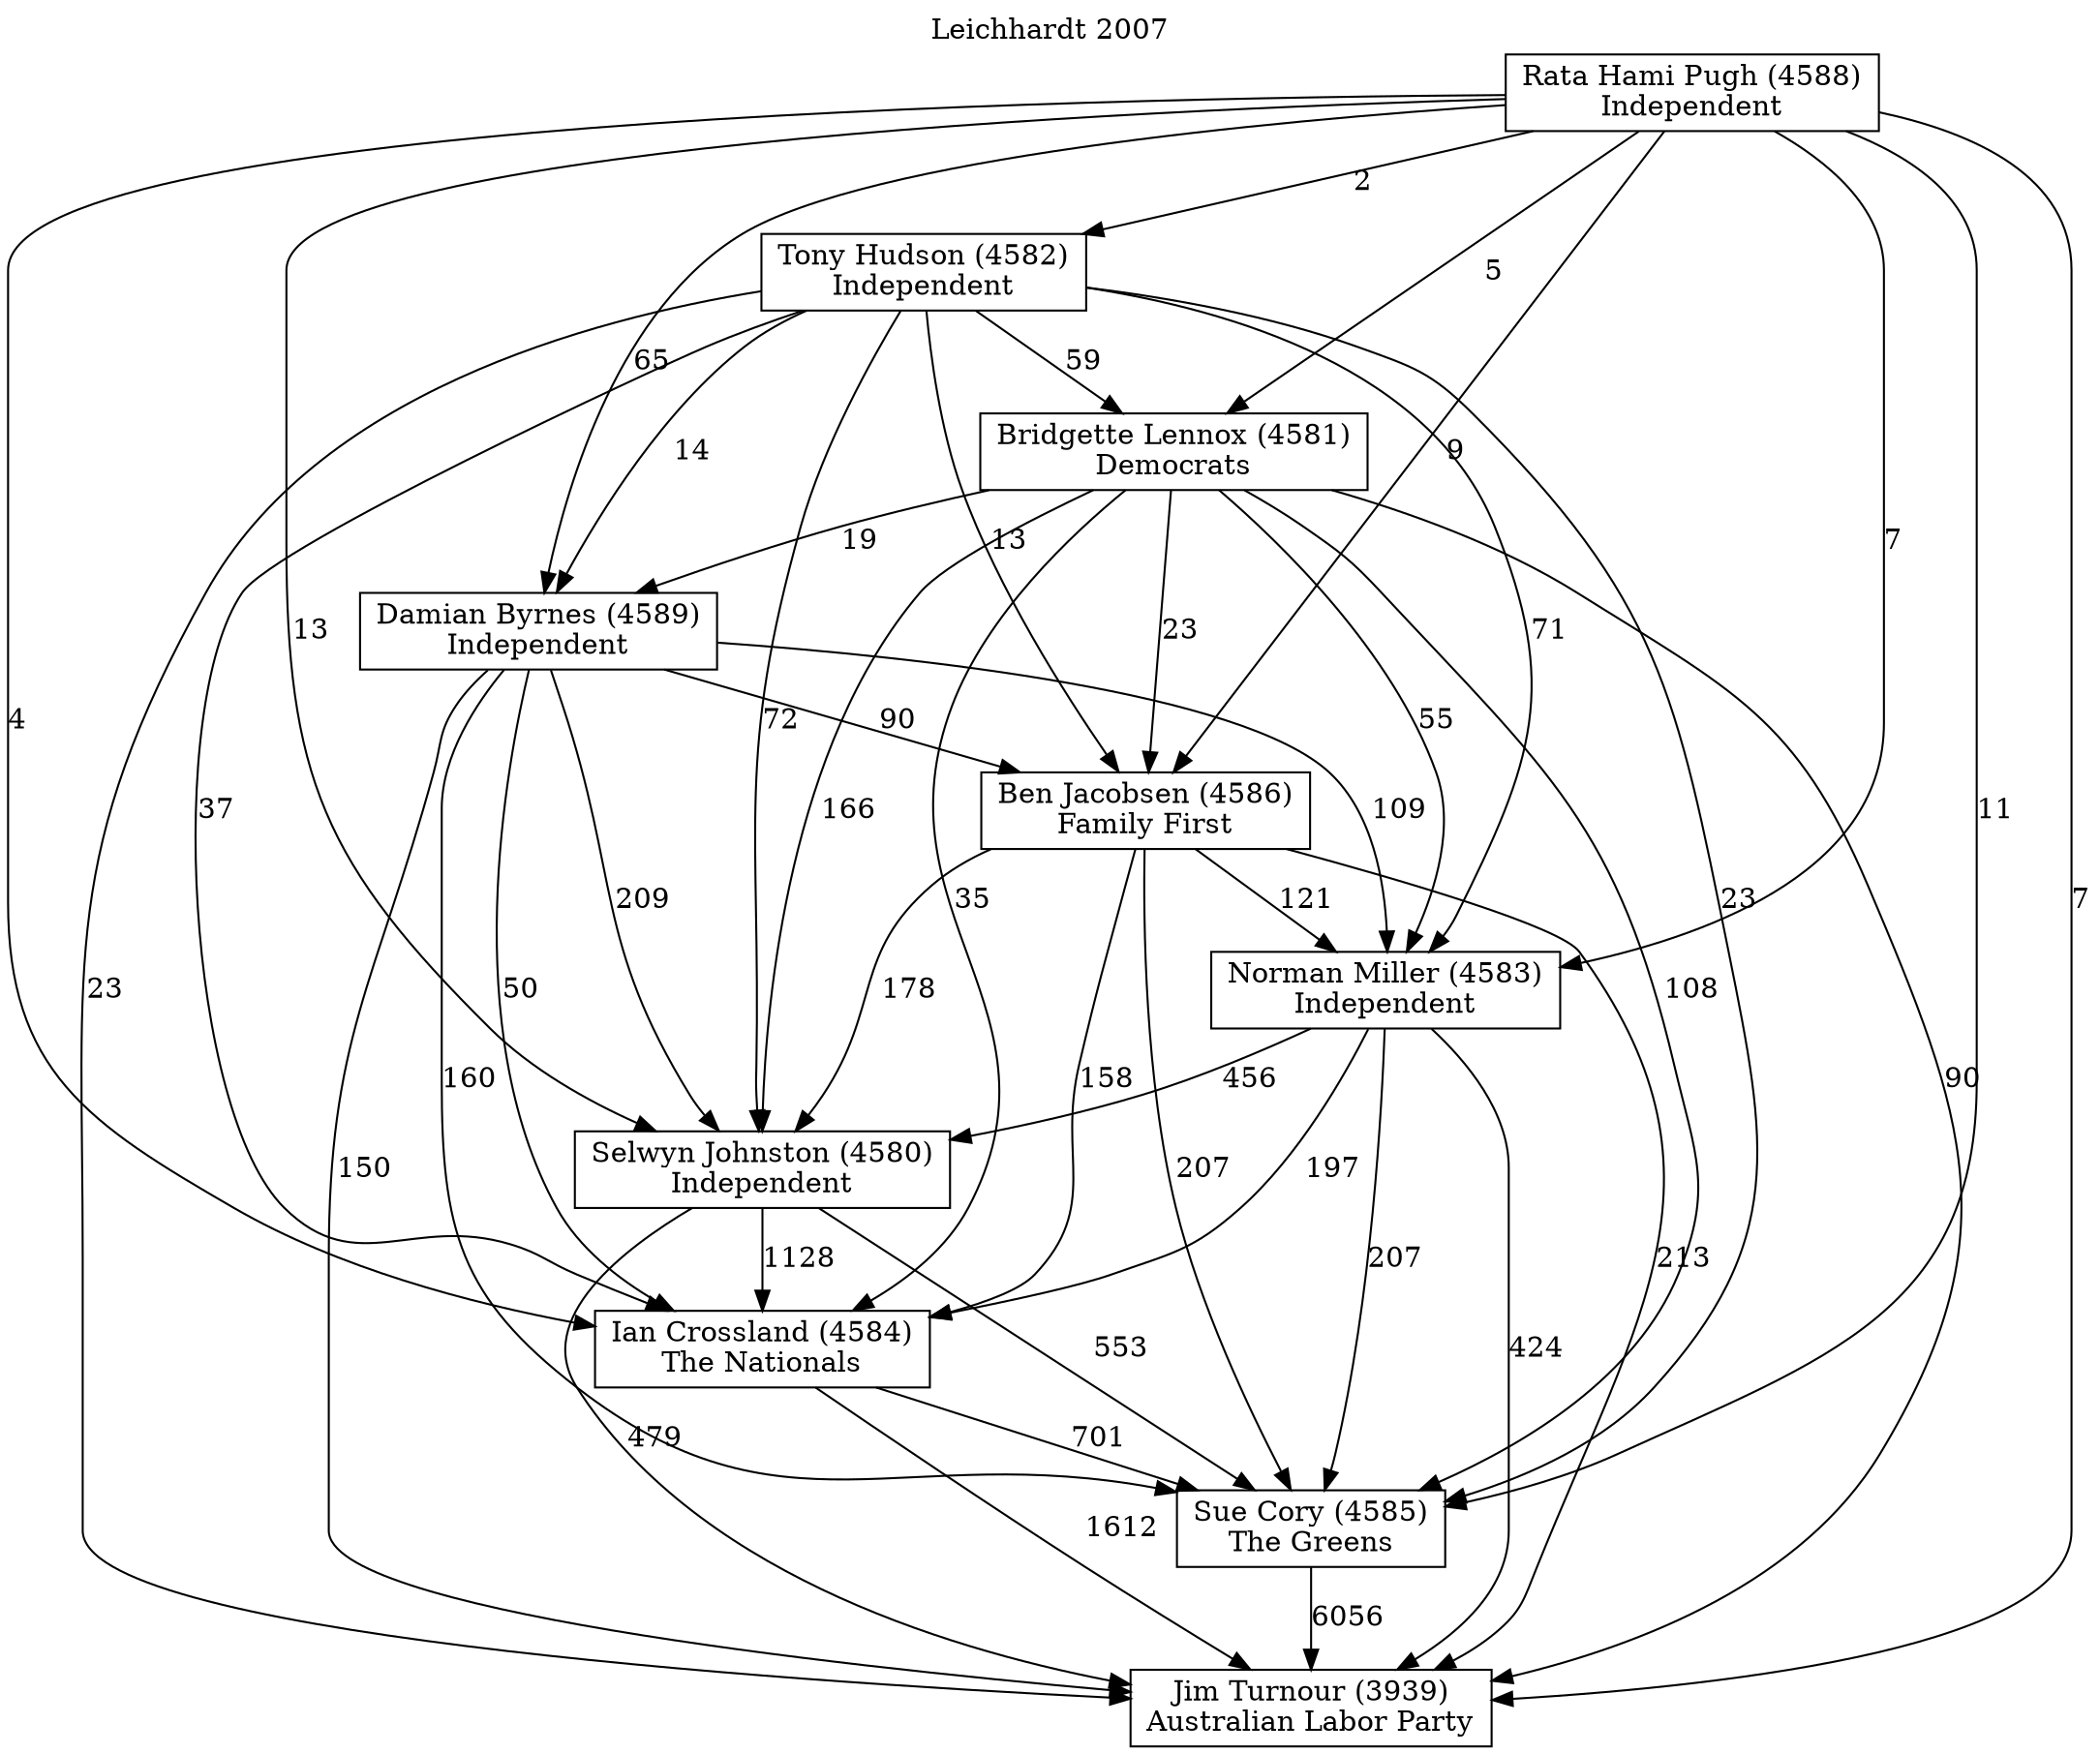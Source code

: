 // House preference flow
digraph "Jim Turnour (3939)_Leichhardt_2007" {
	graph [label="Leichhardt 2007" labelloc=t mclimit=10]
	node [shape=box]
	"Jim Turnour (3939)" [label="Jim Turnour (3939)
Australian Labor Party"]
	"Sue Cory (4585)" [label="Sue Cory (4585)
The Greens"]
	"Ian Crossland (4584)" [label="Ian Crossland (4584)
The Nationals"]
	"Selwyn Johnston (4580)" [label="Selwyn Johnston (4580)
Independent"]
	"Norman Miller (4583)" [label="Norman Miller (4583)
Independent"]
	"Ben Jacobsen (4586)" [label="Ben Jacobsen (4586)
Family First"]
	"Damian Byrnes (4589)" [label="Damian Byrnes (4589)
Independent"]
	"Bridgette Lennox (4581)" [label="Bridgette Lennox (4581)
Democrats"]
	"Tony Hudson (4582)" [label="Tony Hudson (4582)
Independent"]
	"Rata Hami Pugh (4588)" [label="Rata Hami Pugh (4588)
Independent"]
	"Sue Cory (4585)" -> "Jim Turnour (3939)" [label=6056]
	"Ian Crossland (4584)" -> "Sue Cory (4585)" [label=701]
	"Selwyn Johnston (4580)" -> "Ian Crossland (4584)" [label=1128]
	"Norman Miller (4583)" -> "Selwyn Johnston (4580)" [label=456]
	"Ben Jacobsen (4586)" -> "Norman Miller (4583)" [label=121]
	"Damian Byrnes (4589)" -> "Ben Jacobsen (4586)" [label=90]
	"Bridgette Lennox (4581)" -> "Damian Byrnes (4589)" [label=19]
	"Tony Hudson (4582)" -> "Bridgette Lennox (4581)" [label=59]
	"Rata Hami Pugh (4588)" -> "Tony Hudson (4582)" [label=2]
	"Ian Crossland (4584)" -> "Jim Turnour (3939)" [label=1612]
	"Selwyn Johnston (4580)" -> "Jim Turnour (3939)" [label=479]
	"Norman Miller (4583)" -> "Jim Turnour (3939)" [label=424]
	"Ben Jacobsen (4586)" -> "Jim Turnour (3939)" [label=213]
	"Damian Byrnes (4589)" -> "Jim Turnour (3939)" [label=150]
	"Bridgette Lennox (4581)" -> "Jim Turnour (3939)" [label=90]
	"Tony Hudson (4582)" -> "Jim Turnour (3939)" [label=23]
	"Rata Hami Pugh (4588)" -> "Jim Turnour (3939)" [label=7]
	"Rata Hami Pugh (4588)" -> "Bridgette Lennox (4581)" [label=5]
	"Tony Hudson (4582)" -> "Damian Byrnes (4589)" [label=14]
	"Rata Hami Pugh (4588)" -> "Damian Byrnes (4589)" [label=65]
	"Bridgette Lennox (4581)" -> "Ben Jacobsen (4586)" [label=23]
	"Tony Hudson (4582)" -> "Ben Jacobsen (4586)" [label=13]
	"Rata Hami Pugh (4588)" -> "Ben Jacobsen (4586)" [label=9]
	"Damian Byrnes (4589)" -> "Norman Miller (4583)" [label=109]
	"Bridgette Lennox (4581)" -> "Norman Miller (4583)" [label=55]
	"Tony Hudson (4582)" -> "Norman Miller (4583)" [label=71]
	"Rata Hami Pugh (4588)" -> "Norman Miller (4583)" [label=7]
	"Ben Jacobsen (4586)" -> "Selwyn Johnston (4580)" [label=178]
	"Damian Byrnes (4589)" -> "Selwyn Johnston (4580)" [label=209]
	"Bridgette Lennox (4581)" -> "Selwyn Johnston (4580)" [label=166]
	"Tony Hudson (4582)" -> "Selwyn Johnston (4580)" [label=72]
	"Rata Hami Pugh (4588)" -> "Selwyn Johnston (4580)" [label=13]
	"Norman Miller (4583)" -> "Ian Crossland (4584)" [label=197]
	"Ben Jacobsen (4586)" -> "Ian Crossland (4584)" [label=158]
	"Damian Byrnes (4589)" -> "Ian Crossland (4584)" [label=50]
	"Bridgette Lennox (4581)" -> "Ian Crossland (4584)" [label=35]
	"Tony Hudson (4582)" -> "Ian Crossland (4584)" [label=37]
	"Rata Hami Pugh (4588)" -> "Ian Crossland (4584)" [label=4]
	"Selwyn Johnston (4580)" -> "Sue Cory (4585)" [label=553]
	"Norman Miller (4583)" -> "Sue Cory (4585)" [label=207]
	"Ben Jacobsen (4586)" -> "Sue Cory (4585)" [label=207]
	"Damian Byrnes (4589)" -> "Sue Cory (4585)" [label=160]
	"Bridgette Lennox (4581)" -> "Sue Cory (4585)" [label=108]
	"Tony Hudson (4582)" -> "Sue Cory (4585)" [label=23]
	"Rata Hami Pugh (4588)" -> "Sue Cory (4585)" [label=11]
}
